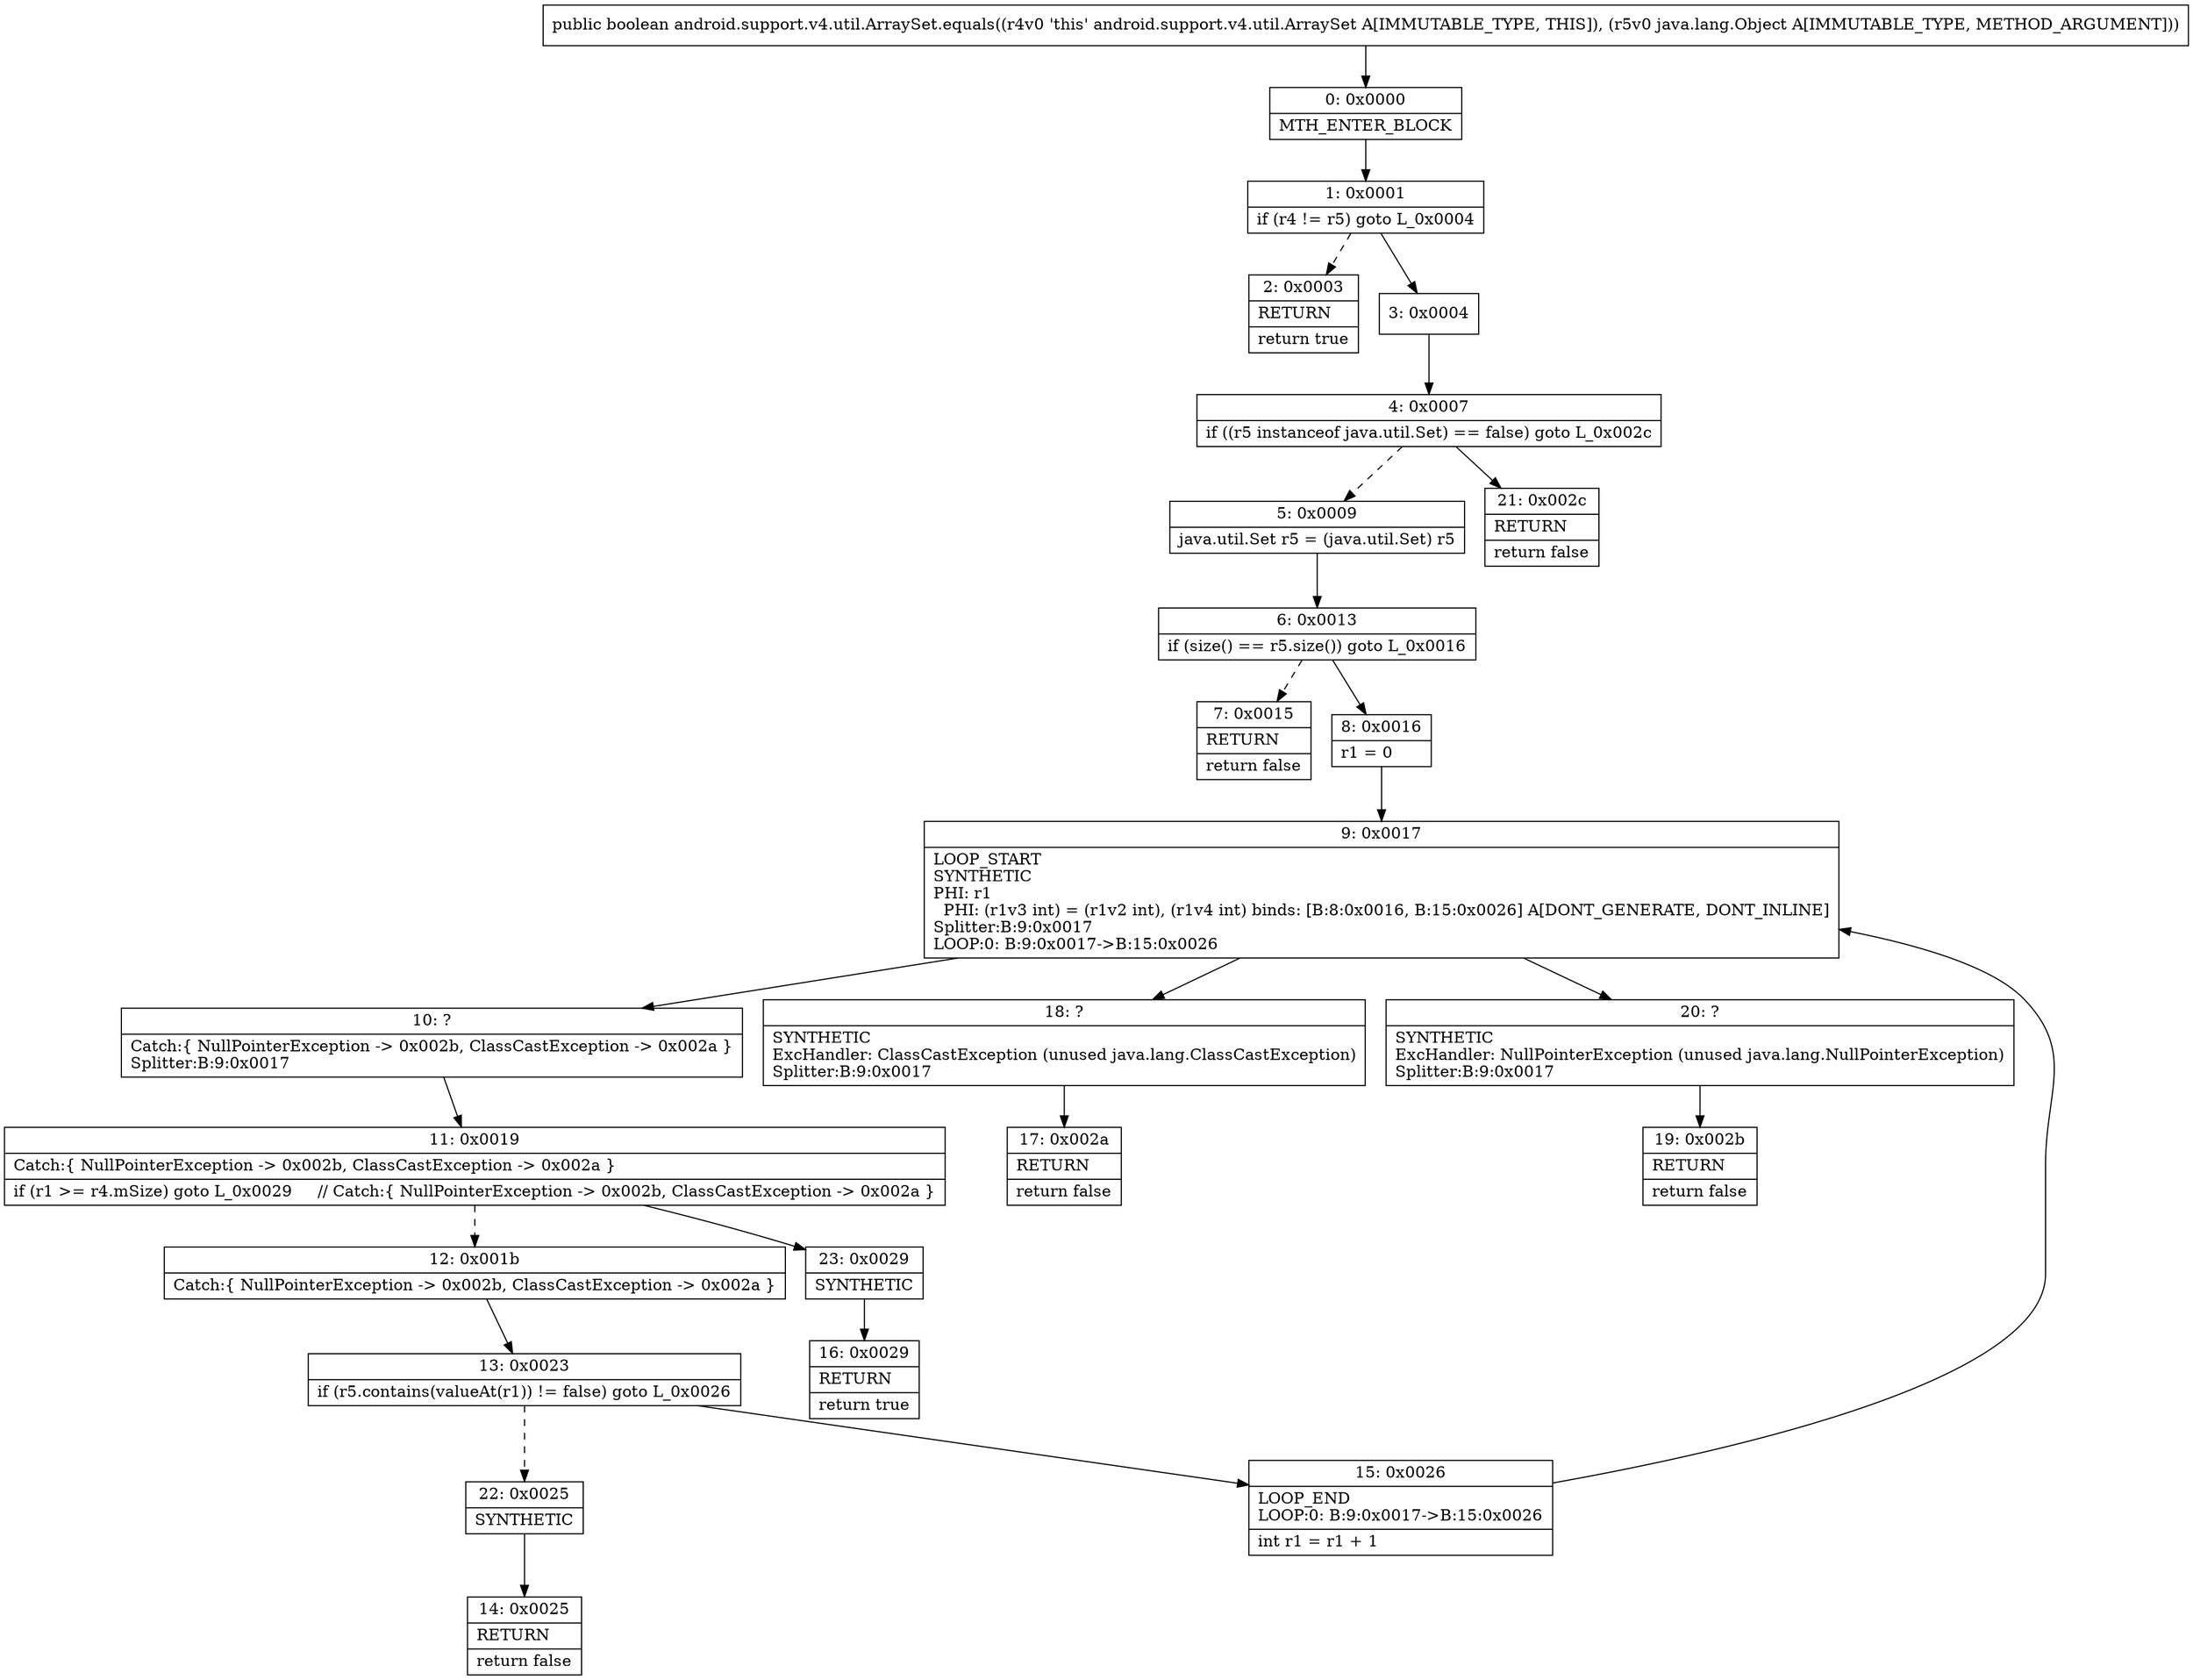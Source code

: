 digraph "CFG forandroid.support.v4.util.ArraySet.equals(Ljava\/lang\/Object;)Z" {
Node_0 [shape=record,label="{0\:\ 0x0000|MTH_ENTER_BLOCK\l}"];
Node_1 [shape=record,label="{1\:\ 0x0001|if (r4 != r5) goto L_0x0004\l}"];
Node_2 [shape=record,label="{2\:\ 0x0003|RETURN\l|return true\l}"];
Node_3 [shape=record,label="{3\:\ 0x0004}"];
Node_4 [shape=record,label="{4\:\ 0x0007|if ((r5 instanceof java.util.Set) == false) goto L_0x002c\l}"];
Node_5 [shape=record,label="{5\:\ 0x0009|java.util.Set r5 = (java.util.Set) r5\l}"];
Node_6 [shape=record,label="{6\:\ 0x0013|if (size() == r5.size()) goto L_0x0016\l}"];
Node_7 [shape=record,label="{7\:\ 0x0015|RETURN\l|return false\l}"];
Node_8 [shape=record,label="{8\:\ 0x0016|r1 = 0\l}"];
Node_9 [shape=record,label="{9\:\ 0x0017|LOOP_START\lSYNTHETIC\lPHI: r1 \l  PHI: (r1v3 int) = (r1v2 int), (r1v4 int) binds: [B:8:0x0016, B:15:0x0026] A[DONT_GENERATE, DONT_INLINE]\lSplitter:B:9:0x0017\lLOOP:0: B:9:0x0017\-\>B:15:0x0026\l}"];
Node_10 [shape=record,label="{10\:\ ?|Catch:\{ NullPointerException \-\> 0x002b, ClassCastException \-\> 0x002a \}\lSplitter:B:9:0x0017\l}"];
Node_11 [shape=record,label="{11\:\ 0x0019|Catch:\{ NullPointerException \-\> 0x002b, ClassCastException \-\> 0x002a \}\l|if (r1 \>= r4.mSize) goto L_0x0029     \/\/ Catch:\{ NullPointerException \-\> 0x002b, ClassCastException \-\> 0x002a \}\l}"];
Node_12 [shape=record,label="{12\:\ 0x001b|Catch:\{ NullPointerException \-\> 0x002b, ClassCastException \-\> 0x002a \}\l}"];
Node_13 [shape=record,label="{13\:\ 0x0023|if (r5.contains(valueAt(r1)) != false) goto L_0x0026\l}"];
Node_14 [shape=record,label="{14\:\ 0x0025|RETURN\l|return false\l}"];
Node_15 [shape=record,label="{15\:\ 0x0026|LOOP_END\lLOOP:0: B:9:0x0017\-\>B:15:0x0026\l|int r1 = r1 + 1\l}"];
Node_16 [shape=record,label="{16\:\ 0x0029|RETURN\l|return true\l}"];
Node_17 [shape=record,label="{17\:\ 0x002a|RETURN\l|return false\l}"];
Node_18 [shape=record,label="{18\:\ ?|SYNTHETIC\lExcHandler: ClassCastException (unused java.lang.ClassCastException)\lSplitter:B:9:0x0017\l}"];
Node_19 [shape=record,label="{19\:\ 0x002b|RETURN\l|return false\l}"];
Node_20 [shape=record,label="{20\:\ ?|SYNTHETIC\lExcHandler: NullPointerException (unused java.lang.NullPointerException)\lSplitter:B:9:0x0017\l}"];
Node_21 [shape=record,label="{21\:\ 0x002c|RETURN\l|return false\l}"];
Node_22 [shape=record,label="{22\:\ 0x0025|SYNTHETIC\l}"];
Node_23 [shape=record,label="{23\:\ 0x0029|SYNTHETIC\l}"];
MethodNode[shape=record,label="{public boolean android.support.v4.util.ArraySet.equals((r4v0 'this' android.support.v4.util.ArraySet A[IMMUTABLE_TYPE, THIS]), (r5v0 java.lang.Object A[IMMUTABLE_TYPE, METHOD_ARGUMENT])) }"];
MethodNode -> Node_0;
Node_0 -> Node_1;
Node_1 -> Node_2[style=dashed];
Node_1 -> Node_3;
Node_3 -> Node_4;
Node_4 -> Node_5[style=dashed];
Node_4 -> Node_21;
Node_5 -> Node_6;
Node_6 -> Node_7[style=dashed];
Node_6 -> Node_8;
Node_8 -> Node_9;
Node_9 -> Node_10;
Node_9 -> Node_20;
Node_9 -> Node_18;
Node_10 -> Node_11;
Node_11 -> Node_12[style=dashed];
Node_11 -> Node_23;
Node_12 -> Node_13;
Node_13 -> Node_15;
Node_13 -> Node_22[style=dashed];
Node_15 -> Node_9;
Node_18 -> Node_17;
Node_20 -> Node_19;
Node_22 -> Node_14;
Node_23 -> Node_16;
}

